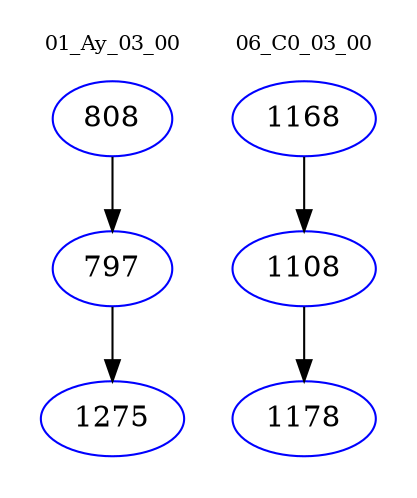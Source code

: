 digraph{
subgraph cluster_0 {
color = white
label = "01_Ay_03_00";
fontsize=10;
T0_808 [label="808", color="blue"]
T0_808 -> T0_797 [color="black"]
T0_797 [label="797", color="blue"]
T0_797 -> T0_1275 [color="black"]
T0_1275 [label="1275", color="blue"]
}
subgraph cluster_1 {
color = white
label = "06_C0_03_00";
fontsize=10;
T1_1168 [label="1168", color="blue"]
T1_1168 -> T1_1108 [color="black"]
T1_1108 [label="1108", color="blue"]
T1_1108 -> T1_1178 [color="black"]
T1_1178 [label="1178", color="blue"]
}
}
